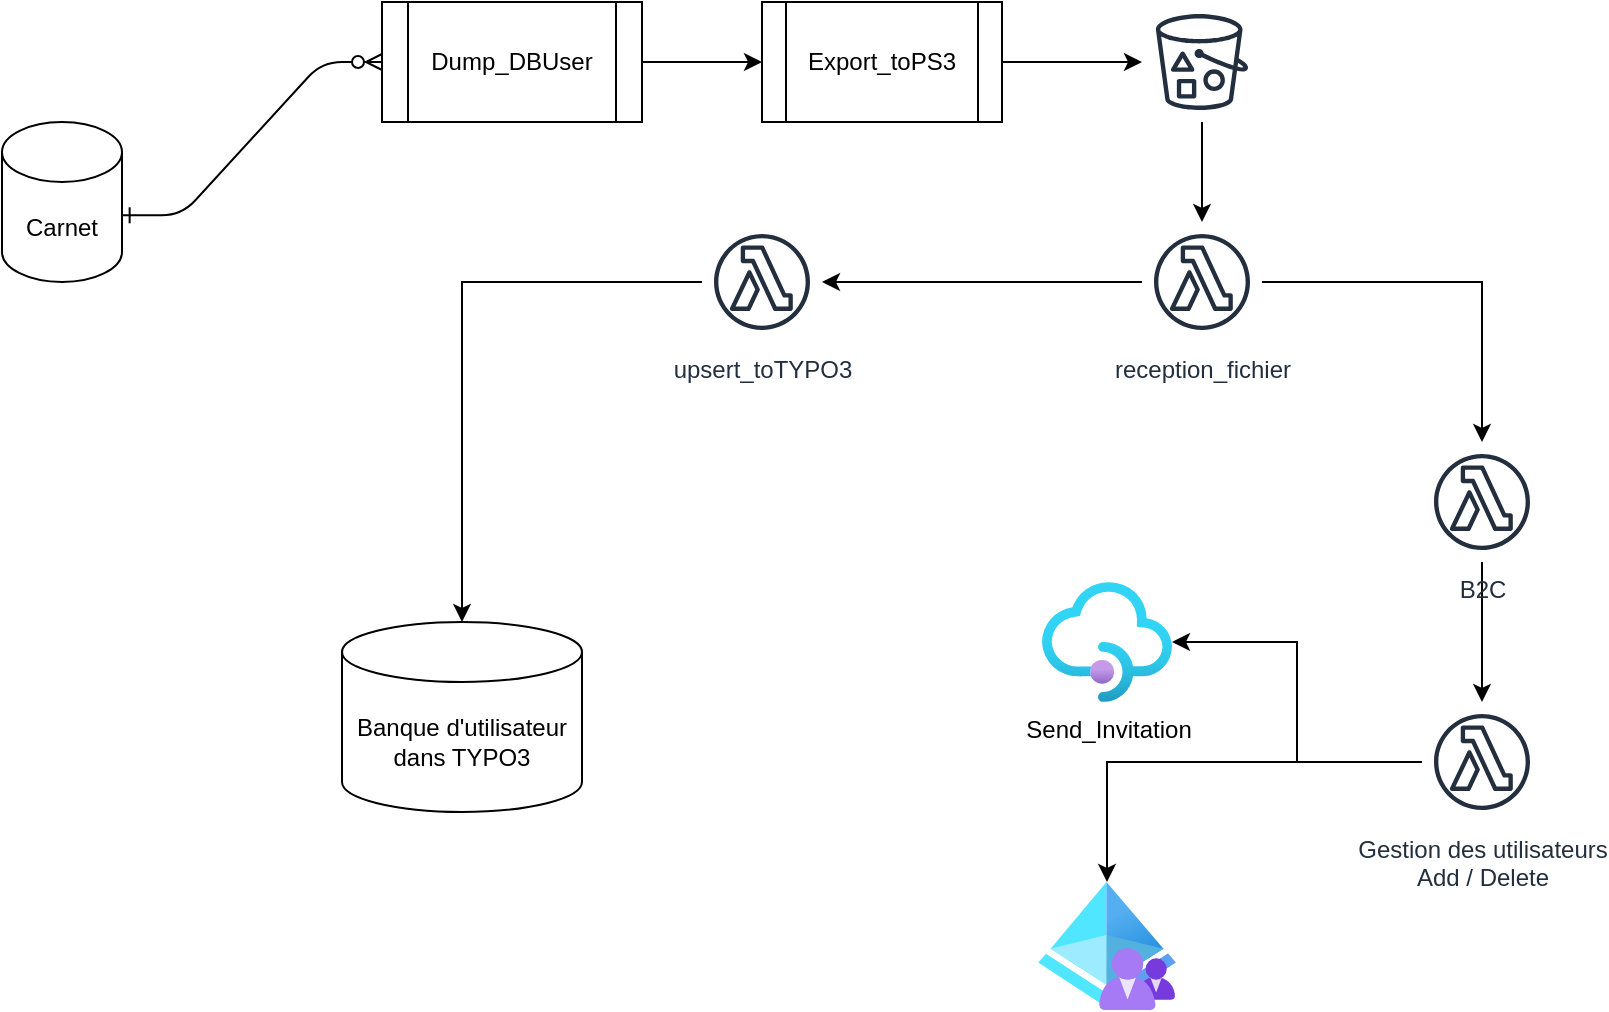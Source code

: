 <mxfile version="20.8.19" type="github">
  <diagram id="R2lEEEUBdFMjLlhIrx00" name="Page-1">
    <mxGraphModel dx="1339" dy="806" grid="1" gridSize="10" guides="1" tooltips="1" connect="1" arrows="1" fold="1" page="1" pageScale="1" pageWidth="1920" pageHeight="1200" math="0" shadow="0" extFonts="Permanent Marker^https://fonts.googleapis.com/css?family=Permanent+Marker">
      <root>
        <mxCell id="0" />
        <mxCell id="1" parent="0" />
        <mxCell id="C-vyLk0tnHw3VtMMgP7b-1" value="" style="edgeStyle=entityRelationEdgeStyle;endArrow=ERzeroToMany;startArrow=ERone;endFill=1;startFill=0;entryX=0;entryY=0.5;entryDx=0;entryDy=0;exitX=0.997;exitY=0.583;exitDx=0;exitDy=0;exitPerimeter=0;" parent="1" source="HARET__QXZ1MECPuZWQb-1" target="iLgiMvblA5DvUx3lvZ_4-1" edge="1">
          <mxGeometry width="100" height="100" relative="1" as="geometry">
            <mxPoint x="370" y="165" as="sourcePoint" />
            <mxPoint x="740" y="130" as="targetPoint" />
          </mxGeometry>
        </mxCell>
        <mxCell id="iLgiMvblA5DvUx3lvZ_4-7" style="edgeStyle=orthogonalEdgeStyle;rounded=0;orthogonalLoop=1;jettySize=auto;html=1;exitX=1;exitY=0.5;exitDx=0;exitDy=0;entryX=0;entryY=0.5;entryDx=0;entryDy=0;" parent="1" source="iLgiMvblA5DvUx3lvZ_4-1" target="iLgiMvblA5DvUx3lvZ_4-6" edge="1">
          <mxGeometry relative="1" as="geometry" />
        </mxCell>
        <mxCell id="iLgiMvblA5DvUx3lvZ_4-1" value="Dump_DBUser" style="shape=process;whiteSpace=wrap;html=1;backgroundOutline=1;" parent="1" vertex="1">
          <mxGeometry x="490" y="60" width="130" height="60" as="geometry" />
        </mxCell>
        <mxCell id="iLgiMvblA5DvUx3lvZ_4-2" value="Banque d&#39;utilisateur dans TYPO3" style="shape=cylinder3;whiteSpace=wrap;html=1;boundedLbl=1;backgroundOutline=1;size=15;" parent="1" vertex="1">
          <mxGeometry x="470" y="370" width="120" height="95" as="geometry" />
        </mxCell>
        <mxCell id="iLgiMvblA5DvUx3lvZ_4-5" style="edgeStyle=orthogonalEdgeStyle;rounded=0;orthogonalLoop=1;jettySize=auto;html=1;" parent="1" source="uYdY4YWxqWpNCqteB0tR-7" target="iLgiMvblA5DvUx3lvZ_4-2" edge="1">
          <mxGeometry relative="1" as="geometry">
            <mxPoint x="370" y="435" as="sourcePoint" />
          </mxGeometry>
        </mxCell>
        <mxCell id="iLgiMvblA5DvUx3lvZ_4-10" style="edgeStyle=orthogonalEdgeStyle;rounded=0;orthogonalLoop=1;jettySize=auto;html=1;exitX=1;exitY=0.5;exitDx=0;exitDy=0;" parent="1" source="iLgiMvblA5DvUx3lvZ_4-6" edge="1">
          <mxGeometry relative="1" as="geometry">
            <mxPoint x="870" y="90" as="targetPoint" />
          </mxGeometry>
        </mxCell>
        <mxCell id="iLgiMvblA5DvUx3lvZ_4-6" value="Export_toPS3" style="shape=process;whiteSpace=wrap;html=1;backgroundOutline=1;" parent="1" vertex="1">
          <mxGeometry x="680" y="60" width="120" height="60" as="geometry" />
        </mxCell>
        <mxCell id="HARET__QXZ1MECPuZWQb-1" value="Carnet" style="shape=cylinder3;whiteSpace=wrap;html=1;boundedLbl=1;backgroundOutline=1;size=15;" parent="1" vertex="1">
          <mxGeometry x="300" y="120" width="60" height="80" as="geometry" />
        </mxCell>
        <mxCell id="uYdY4YWxqWpNCqteB0tR-4" style="edgeStyle=orthogonalEdgeStyle;rounded=0;orthogonalLoop=1;jettySize=auto;html=1;" parent="1" source="uYdY4YWxqWpNCqteB0tR-1" target="uYdY4YWxqWpNCqteB0tR-2" edge="1">
          <mxGeometry relative="1" as="geometry" />
        </mxCell>
        <mxCell id="uYdY4YWxqWpNCqteB0tR-1" value="" style="sketch=0;outlineConnect=0;fontColor=#232F3E;gradientColor=none;strokeColor=#232F3E;fillColor=#ffffff;dashed=0;verticalLabelPosition=bottom;verticalAlign=top;align=center;html=1;fontSize=12;fontStyle=0;aspect=fixed;shape=mxgraph.aws4.resourceIcon;resIcon=mxgraph.aws4.bucket_with_objects;" parent="1" vertex="1">
          <mxGeometry x="870" y="60" width="60" height="60" as="geometry" />
        </mxCell>
        <mxCell id="uYdY4YWxqWpNCqteB0tR-9" value="" style="edgeStyle=orthogonalEdgeStyle;rounded=0;orthogonalLoop=1;jettySize=auto;html=1;" parent="1" source="uYdY4YWxqWpNCqteB0tR-2" target="uYdY4YWxqWpNCqteB0tR-8" edge="1">
          <mxGeometry relative="1" as="geometry" />
        </mxCell>
        <mxCell id="uYdY4YWxqWpNCqteB0tR-10" style="edgeStyle=orthogonalEdgeStyle;rounded=0;orthogonalLoop=1;jettySize=auto;html=1;" parent="1" source="uYdY4YWxqWpNCqteB0tR-2" target="uYdY4YWxqWpNCqteB0tR-7" edge="1">
          <mxGeometry relative="1" as="geometry" />
        </mxCell>
        <mxCell id="uYdY4YWxqWpNCqteB0tR-2" value="reception_fichier" style="sketch=0;outlineConnect=0;fontColor=#232F3E;gradientColor=none;strokeColor=#232F3E;fillColor=#ffffff;dashed=0;verticalLabelPosition=bottom;verticalAlign=top;align=center;html=1;fontSize=12;fontStyle=0;aspect=fixed;shape=mxgraph.aws4.resourceIcon;resIcon=mxgraph.aws4.lambda_function;" parent="1" vertex="1">
          <mxGeometry x="870" y="170" width="60" height="60" as="geometry" />
        </mxCell>
        <mxCell id="uYdY4YWxqWpNCqteB0tR-7" value="upsert_toTYPO3" style="sketch=0;outlineConnect=0;fontColor=#232F3E;gradientColor=none;strokeColor=#232F3E;fillColor=#ffffff;dashed=0;verticalLabelPosition=bottom;verticalAlign=top;align=center;html=1;fontSize=12;fontStyle=0;aspect=fixed;shape=mxgraph.aws4.resourceIcon;resIcon=mxgraph.aws4.lambda_function;" parent="1" vertex="1">
          <mxGeometry x="650" y="170" width="60" height="60" as="geometry" />
        </mxCell>
        <mxCell id="uYdY4YWxqWpNCqteB0tR-13" value="" style="edgeStyle=orthogonalEdgeStyle;rounded=0;orthogonalLoop=1;jettySize=auto;html=1;" parent="1" source="uYdY4YWxqWpNCqteB0tR-8" target="uYdY4YWxqWpNCqteB0tR-19" edge="1">
          <mxGeometry relative="1" as="geometry">
            <mxPoint x="1040" y="410" as="targetPoint" />
          </mxGeometry>
        </mxCell>
        <mxCell id="uYdY4YWxqWpNCqteB0tR-8" value="B2C" style="sketch=0;outlineConnect=0;fontColor=#232F3E;gradientColor=none;strokeColor=#232F3E;fillColor=#ffffff;dashed=0;verticalLabelPosition=bottom;verticalAlign=top;align=center;html=1;fontSize=12;fontStyle=0;aspect=fixed;shape=mxgraph.aws4.resourceIcon;resIcon=mxgraph.aws4.lambda_function;" parent="1" vertex="1">
          <mxGeometry x="1010" y="280" width="60" height="60" as="geometry" />
        </mxCell>
        <mxCell id="uYdY4YWxqWpNCqteB0tR-25" style="edgeStyle=orthogonalEdgeStyle;rounded=0;orthogonalLoop=1;jettySize=auto;html=1;" parent="1" source="uYdY4YWxqWpNCqteB0tR-19" target="uYdY4YWxqWpNCqteB0tR-21" edge="1">
          <mxGeometry relative="1" as="geometry" />
        </mxCell>
        <mxCell id="uYdY4YWxqWpNCqteB0tR-26" style="edgeStyle=orthogonalEdgeStyle;rounded=0;orthogonalLoop=1;jettySize=auto;html=1;" parent="1" source="uYdY4YWxqWpNCqteB0tR-19" target="uYdY4YWxqWpNCqteB0tR-23" edge="1">
          <mxGeometry relative="1" as="geometry" />
        </mxCell>
        <mxCell id="uYdY4YWxqWpNCqteB0tR-19" value="Gestion des utilisateurs&lt;br&gt;Add / Delete" style="sketch=0;outlineConnect=0;fontColor=#232F3E;gradientColor=none;strokeColor=#232F3E;fillColor=#ffffff;dashed=0;verticalLabelPosition=bottom;verticalAlign=top;align=center;html=1;fontSize=12;fontStyle=0;aspect=fixed;shape=mxgraph.aws4.resourceIcon;resIcon=mxgraph.aws4.lambda_function;" parent="1" vertex="1">
          <mxGeometry x="1010" y="410" width="60" height="60" as="geometry" />
        </mxCell>
        <mxCell id="uYdY4YWxqWpNCqteB0tR-21" value="Send_Invitation" style="aspect=fixed;html=1;points=[];align=center;image;fontSize=12;image=img/lib/azure2/integration/API_Management_Services.svg;" parent="1" vertex="1">
          <mxGeometry x="820" y="350" width="65" height="60" as="geometry" />
        </mxCell>
        <mxCell id="uYdY4YWxqWpNCqteB0tR-23" value="" style="aspect=fixed;html=1;points=[];align=center;image;fontSize=12;image=img/lib/azure2/identity/Azure_AD_B2C.svg;" parent="1" vertex="1">
          <mxGeometry x="818" y="500" width="69" height="64" as="geometry" />
        </mxCell>
      </root>
    </mxGraphModel>
  </diagram>
</mxfile>

